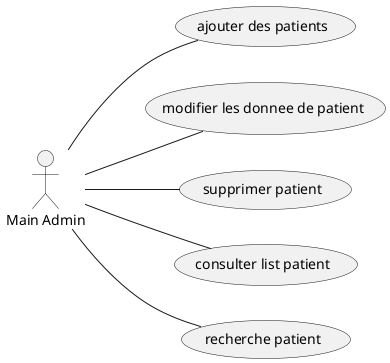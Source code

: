 @startuml
left to right direction
"Main Admin" as Admin
Admin -- (ajouter des patients)
Admin -- (modifier les donnee de patient)
Admin -- (supprimer patient)
Admin -- (consulter list patient)
Admin -- (recherche patient)

@enduml